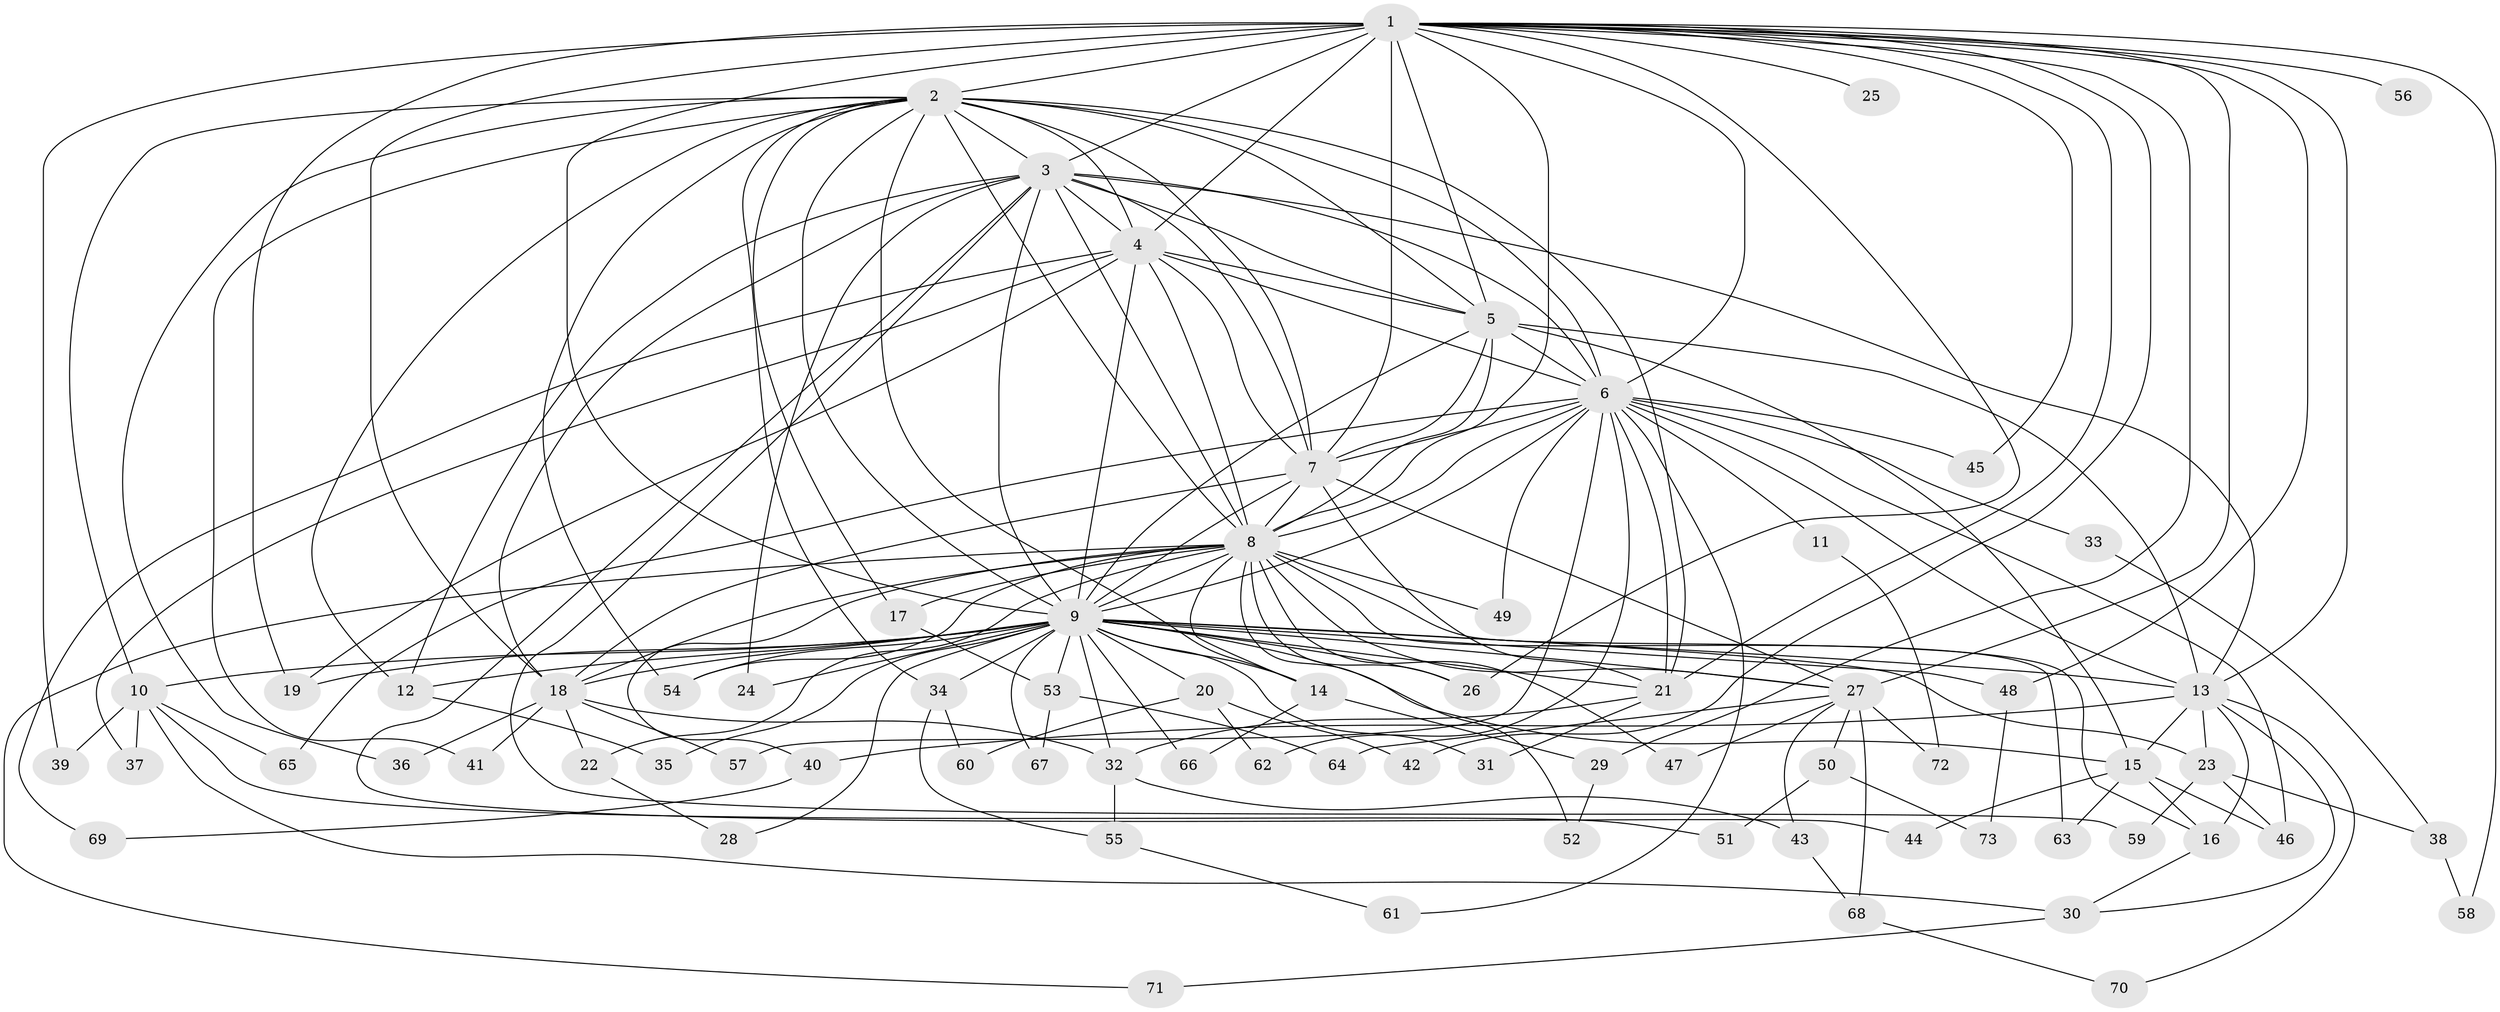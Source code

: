 // original degree distribution, {19: 0.01652892561983471, 17: 0.008264462809917356, 13: 0.008264462809917356, 20: 0.008264462809917356, 26: 0.008264462809917356, 25: 0.01652892561983471, 22: 0.008264462809917356, 33: 0.008264462809917356, 7: 0.008264462809917356, 3: 0.17355371900826447, 4: 0.11570247933884298, 5: 0.049586776859504134, 6: 0.024793388429752067, 2: 0.5371900826446281, 11: 0.008264462809917356}
// Generated by graph-tools (version 1.1) at 2025/49/03/04/25 22:49:56]
// undirected, 73 vertices, 179 edges
graph export_dot {
  node [color=gray90,style=filled];
  1;
  2;
  3;
  4;
  5;
  6;
  7;
  8;
  9;
  10;
  11;
  12;
  13;
  14;
  15;
  16;
  17;
  18;
  19;
  20;
  21;
  22;
  23;
  24;
  25;
  26;
  27;
  28;
  29;
  30;
  31;
  32;
  33;
  34;
  35;
  36;
  37;
  38;
  39;
  40;
  41;
  42;
  43;
  44;
  45;
  46;
  47;
  48;
  49;
  50;
  51;
  52;
  53;
  54;
  55;
  56;
  57;
  58;
  59;
  60;
  61;
  62;
  63;
  64;
  65;
  66;
  67;
  68;
  69;
  70;
  71;
  72;
  73;
  1 -- 2 [weight=2.0];
  1 -- 3 [weight=1.0];
  1 -- 4 [weight=1.0];
  1 -- 5 [weight=1.0];
  1 -- 6 [weight=2.0];
  1 -- 7 [weight=11.0];
  1 -- 8 [weight=1.0];
  1 -- 9 [weight=5.0];
  1 -- 13 [weight=1.0];
  1 -- 18 [weight=1.0];
  1 -- 19 [weight=1.0];
  1 -- 21 [weight=1.0];
  1 -- 25 [weight=3.0];
  1 -- 26 [weight=1.0];
  1 -- 27 [weight=2.0];
  1 -- 29 [weight=1.0];
  1 -- 39 [weight=1.0];
  1 -- 42 [weight=1.0];
  1 -- 45 [weight=1.0];
  1 -- 48 [weight=1.0];
  1 -- 56 [weight=2.0];
  1 -- 58 [weight=1.0];
  2 -- 3 [weight=2.0];
  2 -- 4 [weight=1.0];
  2 -- 5 [weight=1.0];
  2 -- 6 [weight=1.0];
  2 -- 7 [weight=2.0];
  2 -- 8 [weight=1.0];
  2 -- 9 [weight=3.0];
  2 -- 10 [weight=1.0];
  2 -- 12 [weight=1.0];
  2 -- 14 [weight=1.0];
  2 -- 17 [weight=1.0];
  2 -- 21 [weight=1.0];
  2 -- 34 [weight=1.0];
  2 -- 36 [weight=1.0];
  2 -- 41 [weight=1.0];
  2 -- 54 [weight=1.0];
  3 -- 4 [weight=1.0];
  3 -- 5 [weight=1.0];
  3 -- 6 [weight=1.0];
  3 -- 7 [weight=1.0];
  3 -- 8 [weight=1.0];
  3 -- 9 [weight=3.0];
  3 -- 12 [weight=1.0];
  3 -- 13 [weight=1.0];
  3 -- 18 [weight=1.0];
  3 -- 24 [weight=1.0];
  3 -- 44 [weight=1.0];
  3 -- 59 [weight=1.0];
  4 -- 5 [weight=1.0];
  4 -- 6 [weight=1.0];
  4 -- 7 [weight=1.0];
  4 -- 8 [weight=1.0];
  4 -- 9 [weight=3.0];
  4 -- 19 [weight=1.0];
  4 -- 37 [weight=1.0];
  4 -- 69 [weight=1.0];
  5 -- 6 [weight=3.0];
  5 -- 7 [weight=1.0];
  5 -- 8 [weight=1.0];
  5 -- 9 [weight=3.0];
  5 -- 13 [weight=8.0];
  5 -- 15 [weight=1.0];
  6 -- 7 [weight=1.0];
  6 -- 8 [weight=2.0];
  6 -- 9 [weight=2.0];
  6 -- 11 [weight=1.0];
  6 -- 13 [weight=1.0];
  6 -- 21 [weight=1.0];
  6 -- 33 [weight=1.0];
  6 -- 45 [weight=1.0];
  6 -- 46 [weight=1.0];
  6 -- 49 [weight=1.0];
  6 -- 57 [weight=1.0];
  6 -- 61 [weight=1.0];
  6 -- 62 [weight=1.0];
  6 -- 65 [weight=1.0];
  7 -- 8 [weight=2.0];
  7 -- 9 [weight=2.0];
  7 -- 18 [weight=1.0];
  7 -- 21 [weight=1.0];
  7 -- 27 [weight=1.0];
  8 -- 9 [weight=2.0];
  8 -- 14 [weight=2.0];
  8 -- 16 [weight=1.0];
  8 -- 17 [weight=1.0];
  8 -- 18 [weight=1.0];
  8 -- 22 [weight=1.0];
  8 -- 26 [weight=1.0];
  8 -- 27 [weight=1.0];
  8 -- 40 [weight=1.0];
  8 -- 47 [weight=1.0];
  8 -- 49 [weight=1.0];
  8 -- 52 [weight=1.0];
  8 -- 54 [weight=1.0];
  8 -- 63 [weight=1.0];
  8 -- 71 [weight=1.0];
  9 -- 10 [weight=1.0];
  9 -- 12 [weight=1.0];
  9 -- 13 [weight=2.0];
  9 -- 14 [weight=2.0];
  9 -- 15 [weight=2.0];
  9 -- 18 [weight=1.0];
  9 -- 19 [weight=1.0];
  9 -- 20 [weight=1.0];
  9 -- 21 [weight=1.0];
  9 -- 23 [weight=1.0];
  9 -- 24 [weight=1.0];
  9 -- 26 [weight=1.0];
  9 -- 27 [weight=1.0];
  9 -- 28 [weight=1.0];
  9 -- 31 [weight=1.0];
  9 -- 32 [weight=1.0];
  9 -- 34 [weight=1.0];
  9 -- 35 [weight=1.0];
  9 -- 48 [weight=1.0];
  9 -- 53 [weight=1.0];
  9 -- 54 [weight=1.0];
  9 -- 66 [weight=1.0];
  9 -- 67 [weight=1.0];
  10 -- 30 [weight=1.0];
  10 -- 37 [weight=1.0];
  10 -- 39 [weight=1.0];
  10 -- 51 [weight=1.0];
  10 -- 65 [weight=1.0];
  11 -- 72 [weight=1.0];
  12 -- 35 [weight=1.0];
  13 -- 15 [weight=1.0];
  13 -- 16 [weight=1.0];
  13 -- 23 [weight=1.0];
  13 -- 30 [weight=1.0];
  13 -- 40 [weight=1.0];
  13 -- 70 [weight=1.0];
  14 -- 29 [weight=1.0];
  14 -- 66 [weight=1.0];
  15 -- 16 [weight=1.0];
  15 -- 44 [weight=1.0];
  15 -- 46 [weight=1.0];
  15 -- 63 [weight=1.0];
  16 -- 30 [weight=1.0];
  17 -- 53 [weight=1.0];
  18 -- 22 [weight=1.0];
  18 -- 32 [weight=1.0];
  18 -- 36 [weight=1.0];
  18 -- 41 [weight=1.0];
  18 -- 57 [weight=1.0];
  20 -- 42 [weight=1.0];
  20 -- 60 [weight=1.0];
  20 -- 62 [weight=1.0];
  21 -- 31 [weight=1.0];
  21 -- 32 [weight=1.0];
  22 -- 28 [weight=1.0];
  23 -- 38 [weight=1.0];
  23 -- 46 [weight=1.0];
  23 -- 59 [weight=1.0];
  27 -- 43 [weight=1.0];
  27 -- 47 [weight=1.0];
  27 -- 50 [weight=1.0];
  27 -- 64 [weight=1.0];
  27 -- 68 [weight=1.0];
  27 -- 72 [weight=1.0];
  29 -- 52 [weight=1.0];
  30 -- 71 [weight=1.0];
  32 -- 43 [weight=1.0];
  32 -- 55 [weight=1.0];
  33 -- 38 [weight=1.0];
  34 -- 55 [weight=1.0];
  34 -- 60 [weight=1.0];
  38 -- 58 [weight=1.0];
  40 -- 69 [weight=1.0];
  43 -- 68 [weight=1.0];
  48 -- 73 [weight=1.0];
  50 -- 51 [weight=1.0];
  50 -- 73 [weight=1.0];
  53 -- 64 [weight=1.0];
  53 -- 67 [weight=1.0];
  55 -- 61 [weight=1.0];
  68 -- 70 [weight=1.0];
}
